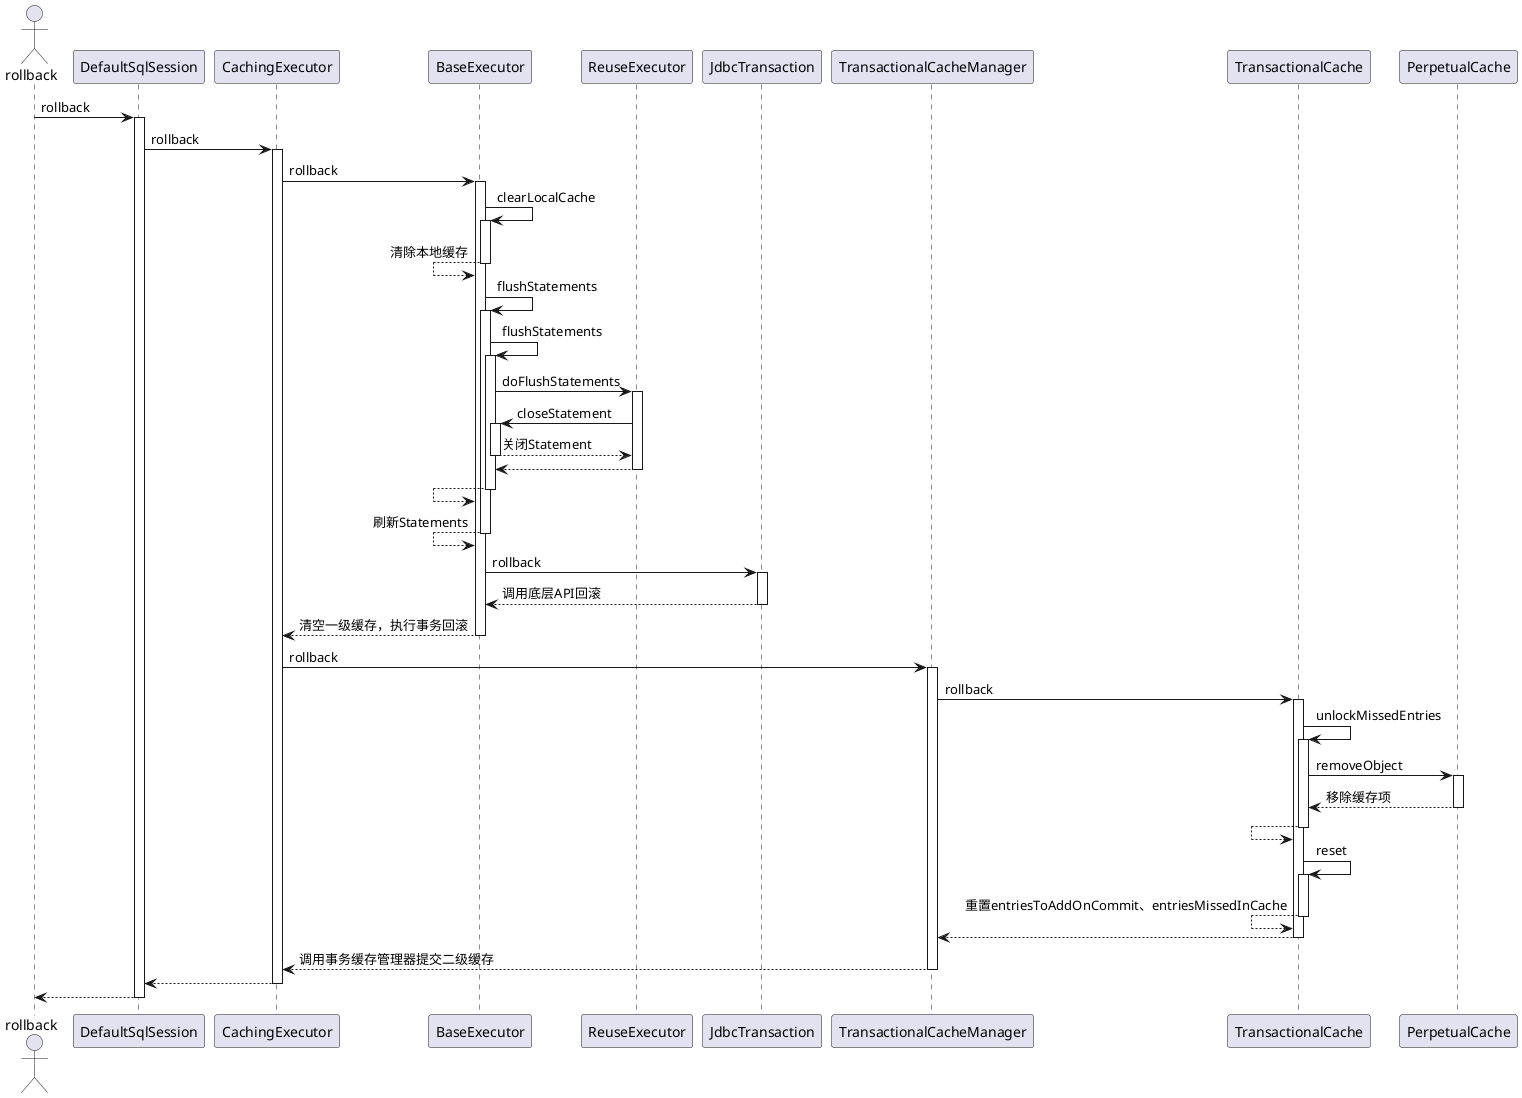 @startuml
actor rollback
rollback -> DefaultSqlSession: rollback
activate DefaultSqlSession

    DefaultSqlSession -> CachingExecutor: rollback
    activate CachingExecutor

        CachingExecutor -> BaseExecutor: rollback
        activate BaseExecutor
            BaseExecutor -> BaseExecutor: clearLocalCache
            activate BaseExecutor
            BaseExecutor <-- BaseExecutor: 清除本地缓存
            deactivate BaseExecutor

            BaseExecutor -> BaseExecutor: flushStatements
            activate BaseExecutor
                BaseExecutor -> BaseExecutor: flushStatements
                activate BaseExecutor
                      BaseExecutor -> ReuseExecutor: doFlushStatements
                      activate ReuseExecutor
                        ReuseExecutor -> BaseExecutor: closeStatement
                        activate BaseExecutor
                        ReuseExecutor <-- BaseExecutor: 关闭Statement
                        deactivate BaseExecutor
                      BaseExecutor <-- ReuseExecutor:
                      deactivate ReuseExecutor
                BaseExecutor <-- BaseExecutor:
                deactivate BaseExecutor
            BaseExecutor <-- BaseExecutor: 刷新Statements
            deactivate BaseExecutor

            BaseExecutor -> JdbcTransaction: rollback
            activate JdbcTransaction
            BaseExecutor <-- JdbcTransaction: 调用底层API回滚
            deactivate JdbcTransaction

        CachingExecutor <-- BaseExecutor: 清空一级缓存，执行事务回滚
        deactivate BaseExecutor

        CachingExecutor -> TransactionalCacheManager: rollback
        activate TransactionalCacheManager
            TransactionalCacheManager -> TransactionalCache: rollback
            activate TransactionalCache
                TransactionalCache -> TransactionalCache: unlockMissedEntries
                activate TransactionalCache
                    TransactionalCache -> PerpetualCache: removeObject
                    activate PerpetualCache
                    TransactionalCache <-- PerpetualCache: 移除缓存项
                    deactivate PerpetualCache
                TransactionalCache <-- TransactionalCache:
                deactivate TransactionalCache
                TransactionalCache -> TransactionalCache: reset
                activate TransactionalCache
                TransactionalCache <-- TransactionalCache: 重置entriesToAddOnCommit、entriesMissedInCache
                deactivate TransactionalCache
            TransactionalCacheManager <-- TransactionalCache:
            deactivate TransactionalCache
        CachingExecutor <-- TransactionalCacheManager: 调用事务缓存管理器提交二级缓存
        deactivate TransactionalCacheManager

    DefaultSqlSession <-- CachingExecutor:
    deactivate CachingExecutor

rollback <-- DefaultSqlSession:
deactivate DefaultSqlSession
@enduml